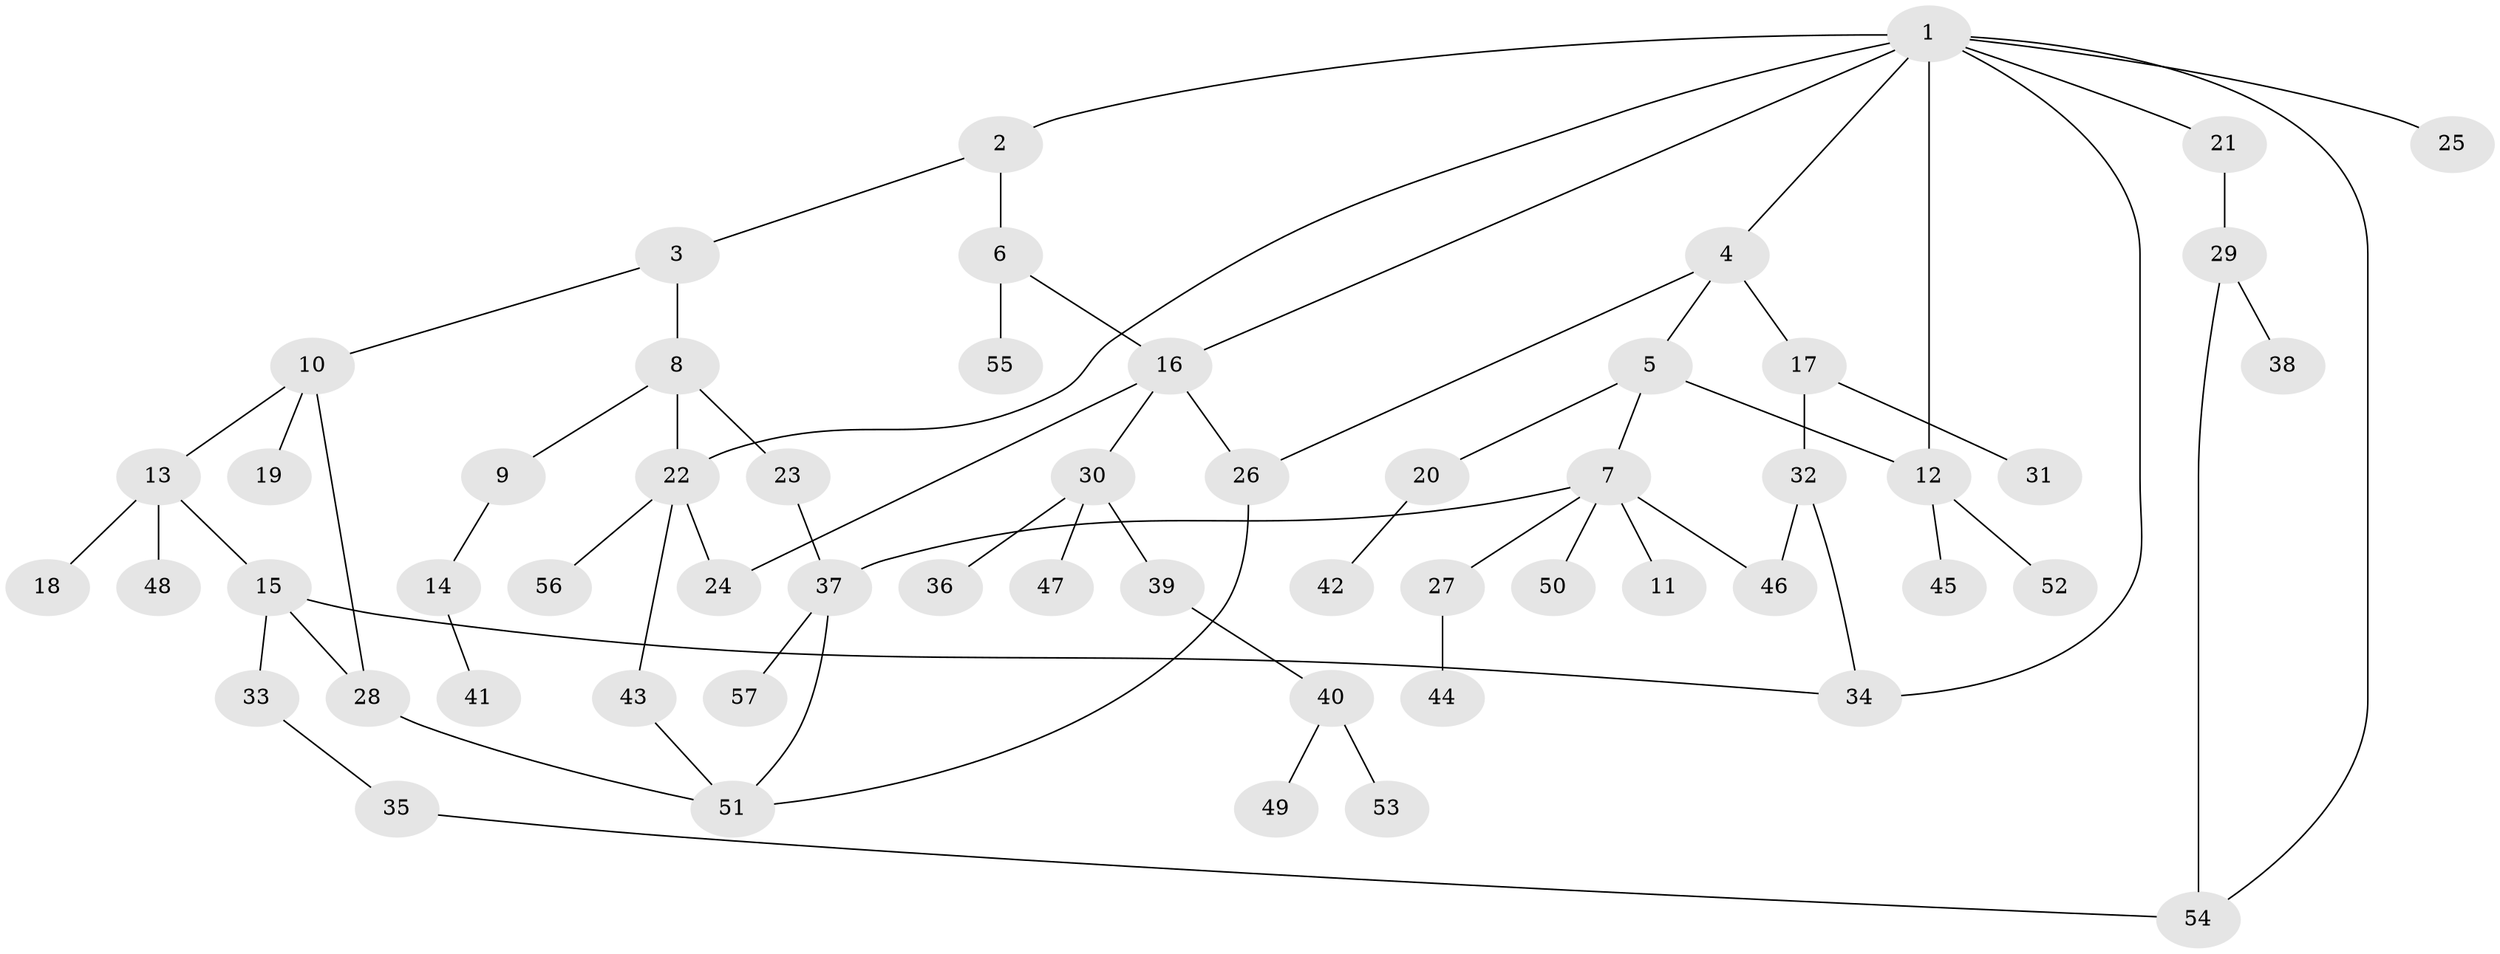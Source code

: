 // Generated by graph-tools (version 1.1) at 2025/10/02/27/25 16:10:54]
// undirected, 57 vertices, 71 edges
graph export_dot {
graph [start="1"]
  node [color=gray90,style=filled];
  1;
  2;
  3;
  4;
  5;
  6;
  7;
  8;
  9;
  10;
  11;
  12;
  13;
  14;
  15;
  16;
  17;
  18;
  19;
  20;
  21;
  22;
  23;
  24;
  25;
  26;
  27;
  28;
  29;
  30;
  31;
  32;
  33;
  34;
  35;
  36;
  37;
  38;
  39;
  40;
  41;
  42;
  43;
  44;
  45;
  46;
  47;
  48;
  49;
  50;
  51;
  52;
  53;
  54;
  55;
  56;
  57;
  1 -- 2;
  1 -- 4;
  1 -- 12;
  1 -- 21;
  1 -- 25;
  1 -- 22;
  1 -- 34;
  1 -- 16;
  1 -- 54;
  2 -- 3;
  2 -- 6;
  3 -- 8;
  3 -- 10;
  4 -- 5;
  4 -- 17;
  4 -- 26;
  5 -- 7;
  5 -- 20;
  5 -- 12;
  6 -- 16;
  6 -- 55;
  7 -- 11;
  7 -- 27;
  7 -- 37;
  7 -- 50;
  7 -- 46;
  8 -- 9;
  8 -- 22;
  8 -- 23;
  9 -- 14;
  10 -- 13;
  10 -- 19;
  10 -- 28;
  12 -- 45;
  12 -- 52;
  13 -- 15;
  13 -- 18;
  13 -- 48;
  14 -- 41;
  15 -- 33;
  15 -- 34;
  15 -- 28;
  16 -- 26;
  16 -- 30;
  16 -- 24;
  17 -- 31;
  17 -- 32;
  20 -- 42;
  21 -- 29;
  22 -- 24;
  22 -- 43;
  22 -- 56;
  23 -- 37;
  26 -- 51;
  27 -- 44;
  28 -- 51;
  29 -- 38;
  29 -- 54;
  30 -- 36;
  30 -- 39;
  30 -- 47;
  32 -- 34;
  32 -- 46;
  33 -- 35;
  35 -- 54;
  37 -- 51;
  37 -- 57;
  39 -- 40;
  40 -- 49;
  40 -- 53;
  43 -- 51;
}
